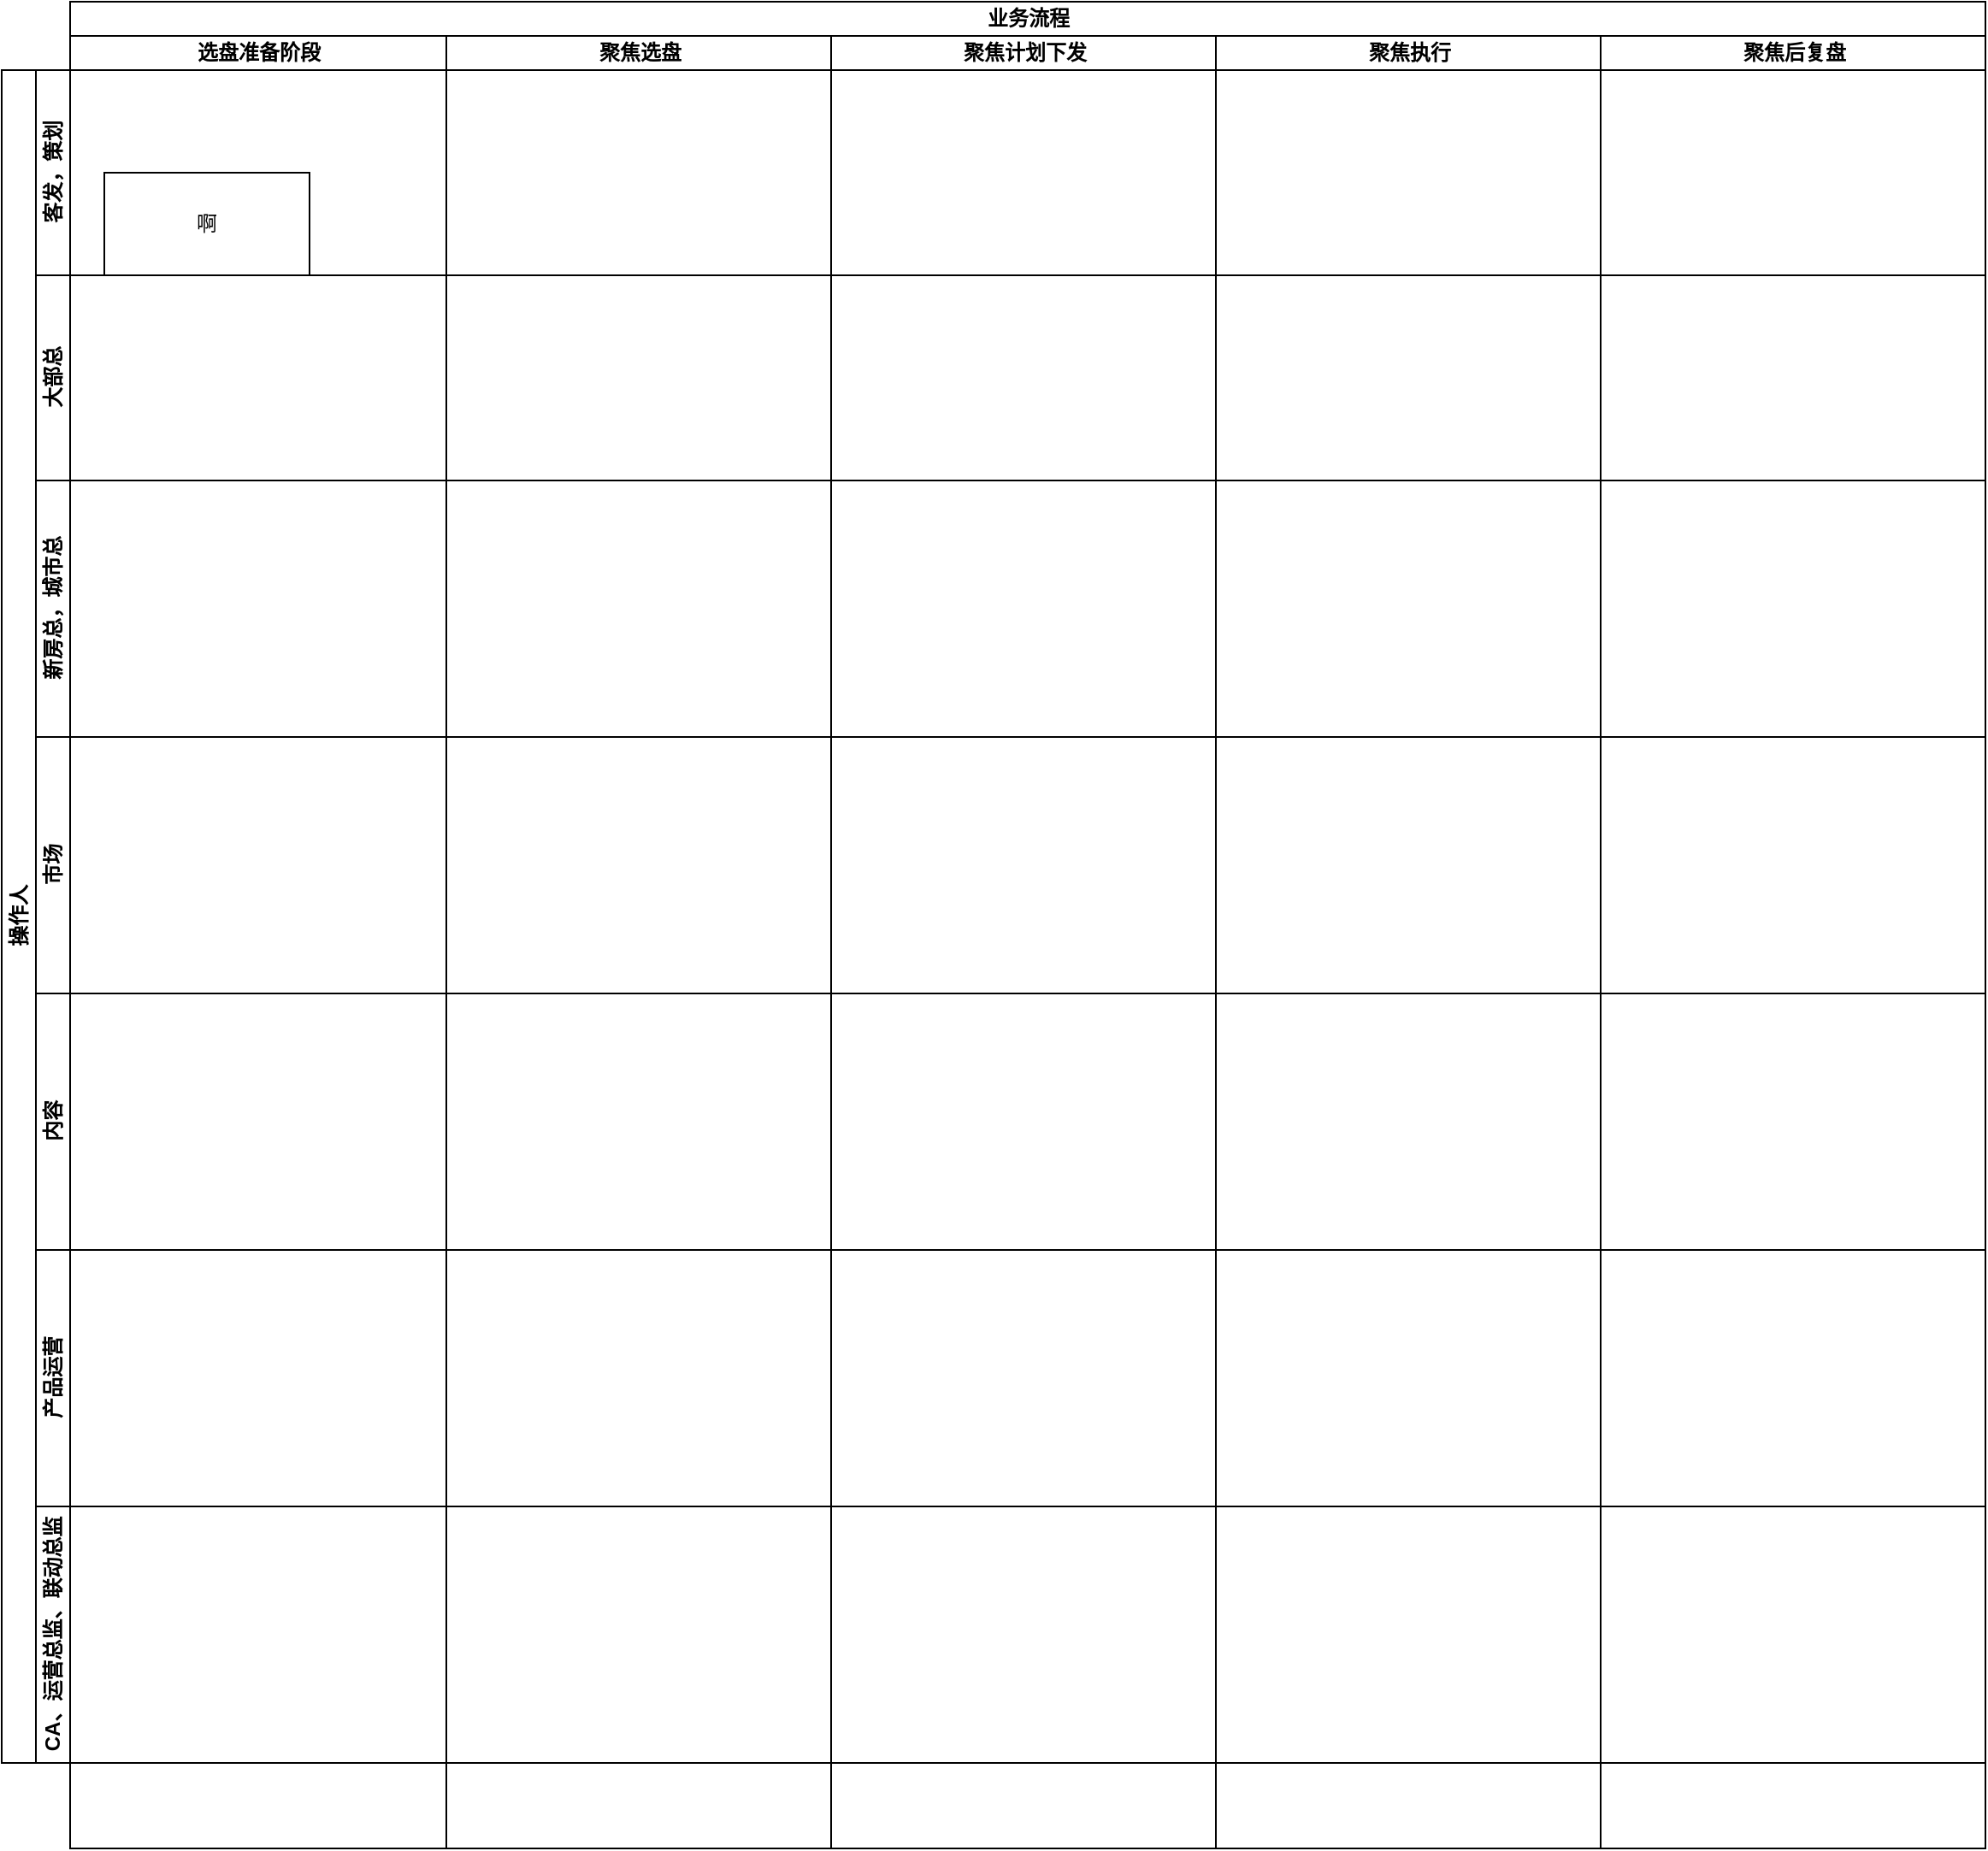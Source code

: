 <mxfile version="13.6.6" type="github">
  <diagram id="Vs9e8ny5J1XmW0SbIa1B" name="Page-1">
    <mxGraphModel dx="1186" dy="646" grid="1" gridSize="10" guides="1" tooltips="1" connect="1" arrows="1" fold="1" page="1" pageScale="1" pageWidth="827" pageHeight="1169" math="0" shadow="0">
      <root>
        <mxCell id="0" />
        <mxCell id="1" parent="0" />
        <mxCell id="8xah1XvFes5_cuaLdXPZ-29" value="业务流程" style="swimlane;html=1;childLayout=stackLayout;resizeParent=1;resizeParentMax=0;startSize=20;" parent="1" vertex="1">
          <mxGeometry x="70" y="30" width="1120" height="1080" as="geometry" />
        </mxCell>
        <mxCell id="8xah1XvFes5_cuaLdXPZ-30" value="选盘准备阶段" style="swimlane;html=1;startSize=20;" parent="8xah1XvFes5_cuaLdXPZ-29" vertex="1">
          <mxGeometry y="20" width="220" height="1060" as="geometry" />
        </mxCell>
        <mxCell id="8xah1XvFes5_cuaLdXPZ-31" value="聚焦选盘" style="swimlane;html=1;startSize=20;" parent="8xah1XvFes5_cuaLdXPZ-29" vertex="1">
          <mxGeometry x="220" y="20" width="225" height="1060" as="geometry" />
        </mxCell>
        <mxCell id="8xah1XvFes5_cuaLdXPZ-32" value="聚焦计划下发" style="swimlane;html=1;startSize=20;" parent="8xah1XvFes5_cuaLdXPZ-29" vertex="1">
          <mxGeometry x="445" y="20" width="225" height="1060" as="geometry" />
        </mxCell>
        <mxCell id="8xah1XvFes5_cuaLdXPZ-48" value="聚焦执行" style="swimlane;html=1;startSize=20;" parent="8xah1XvFes5_cuaLdXPZ-29" vertex="1">
          <mxGeometry x="670" y="20" width="225" height="1060" as="geometry" />
        </mxCell>
        <mxCell id="8xah1XvFes5_cuaLdXPZ-50" value="聚焦后复盘" style="swimlane;html=1;startSize=20;" parent="8xah1XvFes5_cuaLdXPZ-29" vertex="1">
          <mxGeometry x="895" y="20" width="225" height="1060" as="geometry" />
        </mxCell>
        <mxCell id="8xah1XvFes5_cuaLdXPZ-43" value="操作人" style="swimlane;html=1;childLayout=stackLayout;resizeParent=1;resizeParentMax=0;horizontal=0;startSize=20;horizontalStack=0;" parent="1" vertex="1">
          <mxGeometry x="30" y="70" width="1160" height="990" as="geometry" />
        </mxCell>
        <mxCell id="8xah1XvFes5_cuaLdXPZ-44" value="客发，策划" style="swimlane;html=1;startSize=20;horizontal=0;" parent="8xah1XvFes5_cuaLdXPZ-43" vertex="1">
          <mxGeometry x="20" width="1140" height="120" as="geometry" />
        </mxCell>
        <mxCell id="8xah1XvFes5_cuaLdXPZ-45" value="大部总" style="swimlane;html=1;startSize=20;horizontal=0;" parent="8xah1XvFes5_cuaLdXPZ-43" vertex="1">
          <mxGeometry x="20" y="120" width="1140" height="120" as="geometry" />
        </mxCell>
        <mxCell id="8xah1XvFes5_cuaLdXPZ-46" value="新房总，城市总" style="swimlane;html=1;startSize=20;horizontal=0;" parent="8xah1XvFes5_cuaLdXPZ-43" vertex="1">
          <mxGeometry x="20" y="240" width="1140" height="150" as="geometry" />
        </mxCell>
        <mxCell id="8xah1XvFes5_cuaLdXPZ-51" value="市场" style="swimlane;html=1;startSize=20;horizontal=0;" parent="8xah1XvFes5_cuaLdXPZ-43" vertex="1">
          <mxGeometry x="20" y="390" width="1140" height="150" as="geometry" />
        </mxCell>
        <mxCell id="8xah1XvFes5_cuaLdXPZ-52" value="内容" style="swimlane;html=1;startSize=20;horizontal=0;" parent="8xah1XvFes5_cuaLdXPZ-43" vertex="1">
          <mxGeometry x="20" y="540" width="1140" height="150" as="geometry" />
        </mxCell>
        <mxCell id="8xah1XvFes5_cuaLdXPZ-53" value="产品运营" style="swimlane;html=1;startSize=20;horizontal=0;" parent="8xah1XvFes5_cuaLdXPZ-43" vertex="1">
          <mxGeometry x="20" y="690" width="1140" height="150" as="geometry" />
        </mxCell>
        <mxCell id="8xah1XvFes5_cuaLdXPZ-55" value="CA、运营总监、联动总监" style="swimlane;html=1;startSize=20;horizontal=0;" parent="8xah1XvFes5_cuaLdXPZ-43" vertex="1">
          <mxGeometry x="20" y="840" width="1140" height="150" as="geometry" />
        </mxCell>
        <mxCell id="PuIoKSmRrxkjpa4qVoRV-1" value="啊" style="whiteSpace=wrap;html=1;" vertex="1" parent="1">
          <mxGeometry x="90" y="130" width="120" height="60" as="geometry" />
        </mxCell>
      </root>
    </mxGraphModel>
  </diagram>
</mxfile>
